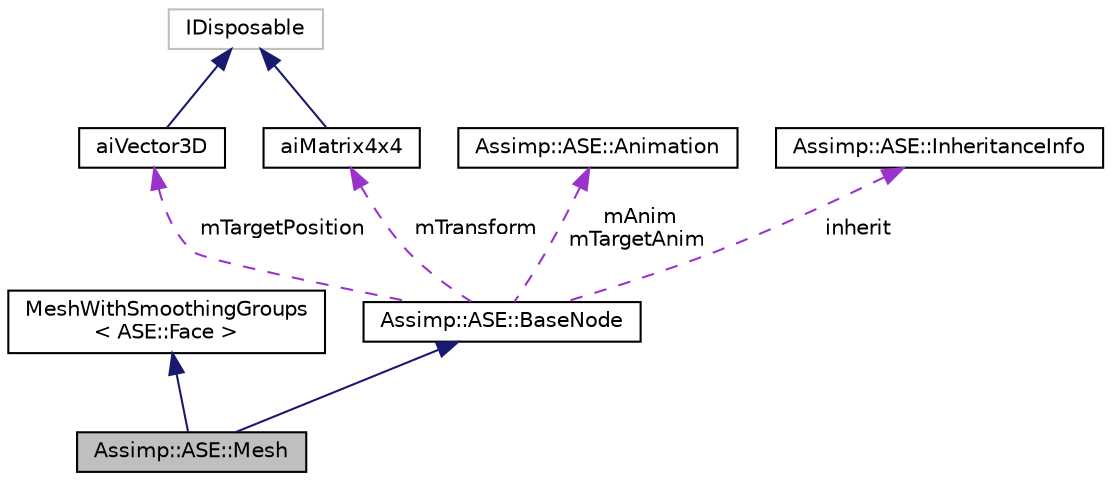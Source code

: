 digraph "Assimp::ASE::Mesh"
{
  edge [fontname="Helvetica",fontsize="10",labelfontname="Helvetica",labelfontsize="10"];
  node [fontname="Helvetica",fontsize="10",shape=record];
  Node1 [label="Assimp::ASE::Mesh",height=0.2,width=0.4,color="black", fillcolor="grey75", style="filled", fontcolor="black"];
  Node2 -> Node1 [dir="back",color="midnightblue",fontsize="10",style="solid"];
  Node2 [label="MeshWithSmoothingGroups\l\< ASE::Face \>",height=0.2,width=0.4,color="black", fillcolor="white", style="filled",URL="$struct_mesh_with_smoothing_groups.html"];
  Node3 -> Node1 [dir="back",color="midnightblue",fontsize="10",style="solid"];
  Node3 [label="Assimp::ASE::BaseNode",height=0.2,width=0.4,color="black", fillcolor="white", style="filled",URL="$struct_assimp_1_1_a_s_e_1_1_base_node.html"];
  Node4 -> Node3 [dir="back",color="darkorchid3",fontsize="10",style="dashed",label=" mTargetPosition" ];
  Node4 [label="aiVector3D",height=0.2,width=0.4,color="black", fillcolor="white", style="filled",URL="$structai_vector3_d.html"];
  Node5 -> Node4 [dir="back",color="midnightblue",fontsize="10",style="solid"];
  Node5 [label="IDisposable",height=0.2,width=0.4,color="grey75", fillcolor="white", style="filled"];
  Node6 -> Node3 [dir="back",color="darkorchid3",fontsize="10",style="dashed",label=" mTransform" ];
  Node6 [label="aiMatrix4x4",height=0.2,width=0.4,color="black", fillcolor="white", style="filled",URL="$structai_matrix4x4.html"];
  Node5 -> Node6 [dir="back",color="midnightblue",fontsize="10",style="solid"];
  Node7 -> Node3 [dir="back",color="darkorchid3",fontsize="10",style="dashed",label=" mAnim\nmTargetAnim" ];
  Node7 [label="Assimp::ASE::Animation",height=0.2,width=0.4,color="black", fillcolor="white", style="filled",URL="$struct_assimp_1_1_a_s_e_1_1_animation.html"];
  Node8 -> Node3 [dir="back",color="darkorchid3",fontsize="10",style="dashed",label=" inherit" ];
  Node8 [label="Assimp::ASE::InheritanceInfo",height=0.2,width=0.4,color="black", fillcolor="white", style="filled",URL="$struct_assimp_1_1_a_s_e_1_1_inheritance_info.html"];
}
